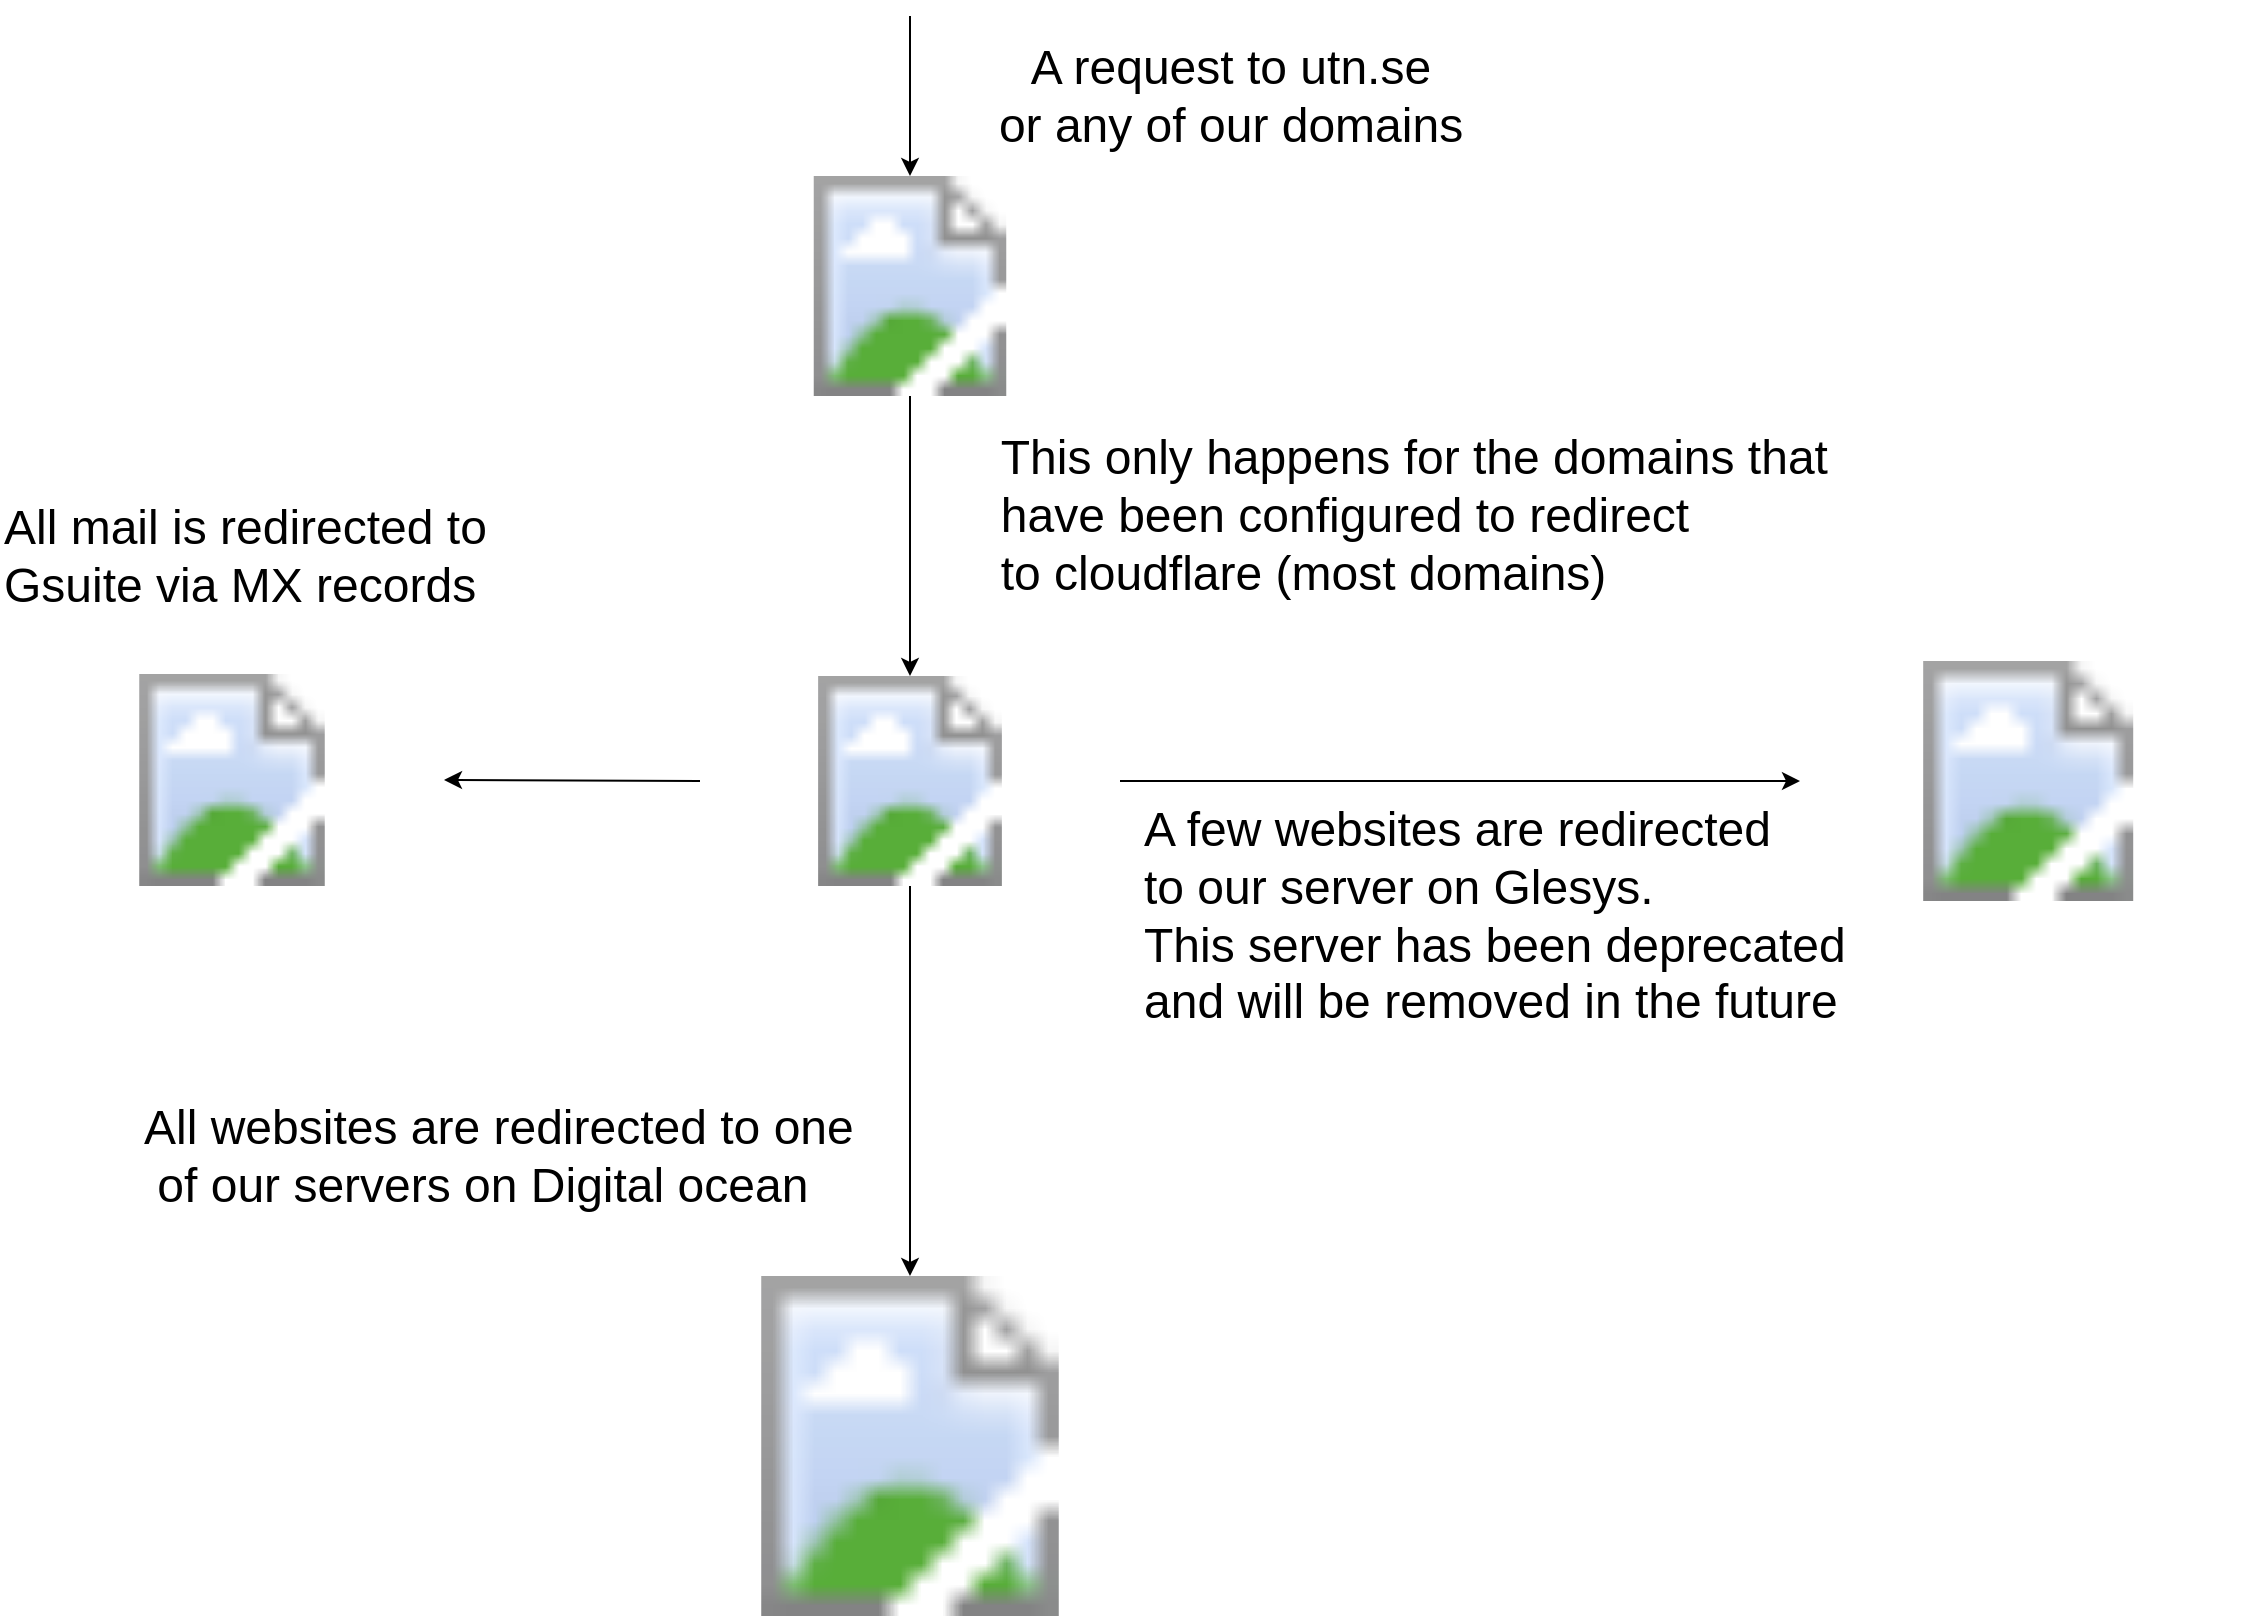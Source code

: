 <mxfile version="13.9.9" type="device"><diagram id="XqbA_7vPgVDqI2FrZ71w" name="Page-1"><mxGraphModel dx="2062" dy="1122" grid="1" gridSize="10" guides="1" tooltips="1" connect="1" arrows="1" fold="1" page="1" pageScale="1" pageWidth="1169" pageHeight="827" math="0" shadow="0"><root><mxCell id="0"/><mxCell id="1" parent="0"/><mxCell id="FmRtoIob6nc2_8JpCmgZ-10" style="edgeStyle=orthogonalEdgeStyle;rounded=0;orthogonalLoop=1;jettySize=auto;html=1;entryX=0.5;entryY=0;entryDx=0;entryDy=0;" parent="1" source="FmRtoIob6nc2_8JpCmgZ-4" target="FmRtoIob6nc2_8JpCmgZ-6" edge="1"><mxGeometry relative="1" as="geometry"><mxPoint x="475" y="280" as="targetPoint"/></mxGeometry></mxCell><mxCell id="FmRtoIob6nc2_8JpCmgZ-4" value="" style="shape=image;html=1;verticalLabelPosition=bottom;verticalAlign=top;imageAspect=1;aspect=fixed;image=https://pbs.twimg.com/profile_images/1323206791048712196/ztJP9Y6s.jpg;" parent="1" vertex="1"><mxGeometry x="420" y="90" width="110" height="110" as="geometry"/></mxCell><mxCell id="FmRtoIob6nc2_8JpCmgZ-6" value="" style="shape=image;html=1;verticalLabelPosition=bottom;verticalAlign=top;imageAspect=1;aspect=fixed;image=https://kinsta.com/wp-content/uploads/2015/08/install-cloudflare-1.png;" parent="1" vertex="1"><mxGeometry x="370" y="340" width="210" height="105" as="geometry"/></mxCell><mxCell id="FmRtoIob6nc2_8JpCmgZ-7" value="" style="shape=image;html=1;verticalLabelPosition=bottom;verticalAlign=top;imageAspect=1;aspect=fixed;image=https://upload.wikimedia.org/wikipedia/commons/thumb/f/ff/DigitalOcean_logo.svg/1200px-DigitalOcean_logo.svg.png;" parent="1" vertex="1"><mxGeometry x="390" y="640" width="170" height="170" as="geometry"/></mxCell><mxCell id="FmRtoIob6nc2_8JpCmgZ-8" value="" style="shape=image;html=1;verticalLabelPosition=bottom;verticalAlign=top;imageAspect=1;aspect=fixed;image=https://resources.mynewsdesk.com/image/upload/t_open_graph_image/o2uamyiwrxf9wfhpuxy9.jpg;" parent="1" vertex="1"><mxGeometry x="920" y="332.5" width="228.2" height="120" as="geometry"/></mxCell><mxCell id="FmRtoIob6nc2_8JpCmgZ-9" value="" style="shape=image;html=1;verticalLabelPosition=bottom;verticalAlign=top;imageAspect=1;aspect=fixed;image=https://9to5google.com/wp-content/uploads/sites/4/2017/01/gsuite-logo.jpg?quality=82&amp;strip=all&amp;w=1200;" parent="1" vertex="1"><mxGeometry x="30" y="339" width="212" height="106" as="geometry"/></mxCell><mxCell id="FmRtoIob6nc2_8JpCmgZ-14" value="" style="endArrow=classic;html=1;exitX=0;exitY=0.5;exitDx=0;exitDy=0;entryX=1;entryY=0.5;entryDx=0;entryDy=0;" parent="1" source="FmRtoIob6nc2_8JpCmgZ-6" target="FmRtoIob6nc2_8JpCmgZ-9" edge="1"><mxGeometry width="50" height="50" relative="1" as="geometry"><mxPoint x="750" y="190" as="sourcePoint"/><mxPoint x="800" y="140" as="targetPoint"/></mxGeometry></mxCell><mxCell id="FmRtoIob6nc2_8JpCmgZ-16" value="" style="endArrow=classic;html=1;exitX=0.5;exitY=1;exitDx=0;exitDy=0;entryX=0.5;entryY=0;entryDx=0;entryDy=0;" parent="1" source="FmRtoIob6nc2_8JpCmgZ-6" target="FmRtoIob6nc2_8JpCmgZ-7" edge="1"><mxGeometry width="50" height="50" relative="1" as="geometry"><mxPoint x="760" y="352" as="sourcePoint"/><mxPoint x="885" y="240" as="targetPoint"/></mxGeometry></mxCell><mxCell id="iGgi6OW1rEP9HE9jhc3h-1" value="" style="endArrow=classic;html=1;entryX=0.5;entryY=0;entryDx=0;entryDy=0;" edge="1" parent="1" target="FmRtoIob6nc2_8JpCmgZ-4"><mxGeometry width="50" height="50" relative="1" as="geometry"><mxPoint x="475" y="10" as="sourcePoint"/><mxPoint x="170" y="260" as="targetPoint"/></mxGeometry></mxCell><mxCell id="iGgi6OW1rEP9HE9jhc3h-2" value="&lt;font style=&quot;font-size: 24px&quot;&gt;A request to utn.se &lt;br&gt;or any of our domains&lt;/font&gt;" style="text;html=1;align=center;verticalAlign=middle;resizable=0;points=[];autosize=1;" vertex="1" parent="1"><mxGeometry x="510" y="30" width="250" height="40" as="geometry"/></mxCell><mxCell id="iGgi6OW1rEP9HE9jhc3h-3" value="&lt;div style=&quot;text-align: left&quot;&gt;&lt;span style=&quot;font-size: 24px&quot;&gt;This only happens for the domains &lt;/span&gt;&lt;span style=&quot;font-size: 24px&quot;&gt;that&amp;nbsp;&lt;/span&gt;&lt;/div&gt;&lt;div style=&quot;text-align: left&quot;&gt;&lt;span style=&quot;font-size: 24px&quot;&gt;have been configured&amp;nbsp;&lt;/span&gt;&lt;span style=&quot;font-size: 24px&quot;&gt;to redirect&amp;nbsp;&lt;/span&gt;&lt;/div&gt;&lt;div style=&quot;text-align: left&quot;&gt;&lt;span style=&quot;font-size: 24px&quot;&gt;to cloudflare&amp;nbsp;&lt;/span&gt;&lt;span style=&quot;font-size: 24px&quot;&gt;(most domains)&lt;/span&gt;&lt;/div&gt;" style="text;html=1;align=center;verticalAlign=middle;resizable=0;points=[];autosize=1;" vertex="1" parent="1"><mxGeometry x="510" y="230" width="440" height="60" as="geometry"/></mxCell><mxCell id="iGgi6OW1rEP9HE9jhc3h-5" value="" style="endArrow=classic;html=1;entryX=0;entryY=0.5;entryDx=0;entryDy=0;" edge="1" parent="1" source="FmRtoIob6nc2_8JpCmgZ-6" target="FmRtoIob6nc2_8JpCmgZ-8"><mxGeometry width="50" height="50" relative="1" as="geometry"><mxPoint x="380" y="400" as="sourcePoint"/><mxPoint x="650" y="470" as="targetPoint"/></mxGeometry></mxCell><mxCell id="iGgi6OW1rEP9HE9jhc3h-6" value="&lt;font style=&quot;font-size: 24px&quot;&gt;All mail is redirected to &lt;br&gt;Gsuite via MX records&lt;/font&gt;" style="text;html=1;align=left;verticalAlign=middle;resizable=0;points=[];autosize=1;" vertex="1" parent="1"><mxGeometry x="20" y="260" width="260" height="40" as="geometry"/></mxCell><mxCell id="iGgi6OW1rEP9HE9jhc3h-7" value="&lt;font style=&quot;font-size: 24px&quot;&gt;All websites are redirected to one&lt;br&gt;&amp;nbsp;of our servers on Digital ocean&lt;/font&gt;" style="text;html=1;align=left;verticalAlign=middle;resizable=0;points=[];autosize=1;" vertex="1" parent="1"><mxGeometry x="90" y="560" width="370" height="40" as="geometry"/></mxCell><mxCell id="iGgi6OW1rEP9HE9jhc3h-8" value="&lt;font style=&quot;font-size: 24px&quot;&gt;A few websites are redirected &lt;br&gt;to our server on Glesys. &lt;br&gt;This server has been deprecated&lt;br&gt;and will be removed in the future&lt;/font&gt;" style="text;html=1;align=left;verticalAlign=middle;resizable=0;points=[];autosize=1;" vertex="1" parent="1"><mxGeometry x="590" y="420" width="370" height="80" as="geometry"/></mxCell></root></mxGraphModel></diagram></mxfile>